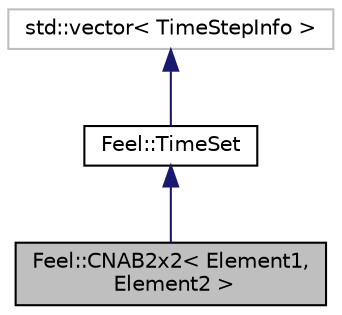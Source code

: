 digraph "Feel::CNAB2x2&lt; Element1, Element2 &gt;"
{
 // LATEX_PDF_SIZE
  edge [fontname="Helvetica",fontsize="10",labelfontname="Helvetica",labelfontsize="10"];
  node [fontname="Helvetica",fontsize="10",shape=record];
  Node1 [label="Feel::CNAB2x2\< Element1,\l Element2 \>",height=0.2,width=0.4,color="black", fillcolor="grey75", style="filled", fontcolor="black",tooltip=" "];
  Node2 -> Node1 [dir="back",color="midnightblue",fontsize="10",style="solid",fontname="Helvetica"];
  Node2 [label="Feel::TimeSet",height=0.2,width=0.4,color="black", fillcolor="white", style="filled",URL="$classFeel_1_1TimeSet.html",tooltip="Handles a set of time steps."];
  Node3 -> Node2 [dir="back",color="midnightblue",fontsize="10",style="solid",fontname="Helvetica"];
  Node3 [label="std::vector\< TimeStepInfo \>",height=0.2,width=0.4,color="grey75", fillcolor="white", style="filled",tooltip="STL class."];
}
